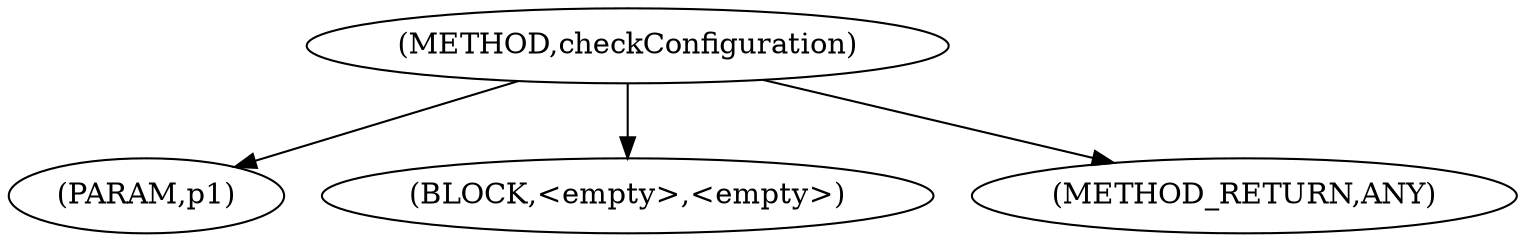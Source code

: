digraph "checkConfiguration" {  
"657" [label = <(METHOD,checkConfiguration)> ]
"658" [label = <(PARAM,p1)> ]
"659" [label = <(BLOCK,&lt;empty&gt;,&lt;empty&gt;)> ]
"660" [label = <(METHOD_RETURN,ANY)> ]
  "657" -> "658" 
  "657" -> "659" 
  "657" -> "660" 
}
